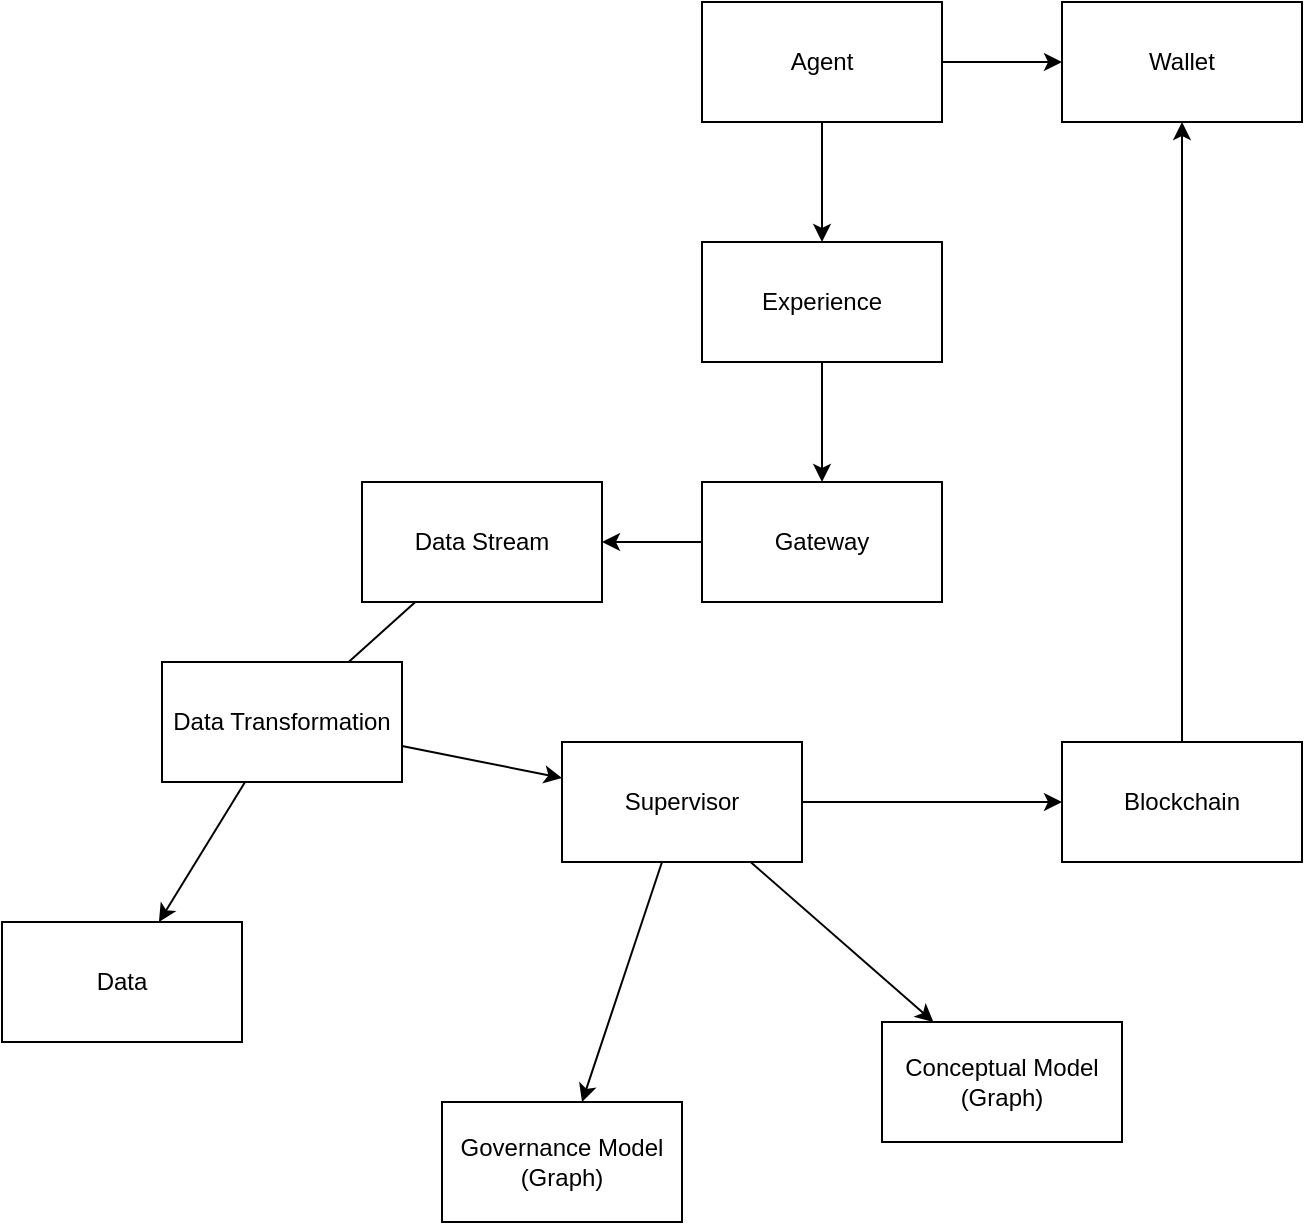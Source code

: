 <mxfile version="15.2.7" type="device"><diagram name="Page-1" id="c9db0220-8083-56f3-ca83-edcdcd058819"><mxGraphModel dx="1278" dy="1136" grid="1" gridSize="10" guides="1" tooltips="1" connect="1" arrows="1" fold="1" page="1" pageScale="1.5" pageWidth="826" pageHeight="1169" background="#ffffff" math="0" shadow="0"><root><mxCell id="0" style=";html=1;"/><mxCell id="1" style=";html=1;" parent="0"/><mxCell id="lwSVbqI05-tC0gPzz0jT-6" style="rounded=0;orthogonalLoop=1;jettySize=auto;html=1;" edge="1" parent="1" source="lwSVbqI05-tC0gPzz0jT-1" target="lwSVbqI05-tC0gPzz0jT-5"><mxGeometry relative="1" as="geometry"/></mxCell><mxCell id="lwSVbqI05-tC0gPzz0jT-1" value="Experience" style="rounded=0;whiteSpace=wrap;html=1;" vertex="1" parent="1"><mxGeometry x="450" y="240" width="120" height="60" as="geometry"/></mxCell><mxCell id="lwSVbqI05-tC0gPzz0jT-2" value="Conceptual Model&lt;br&gt;(Graph)" style="rounded=0;whiteSpace=wrap;html=1;" vertex="1" parent="1"><mxGeometry x="540" y="630" width="120" height="60" as="geometry"/></mxCell><mxCell id="lwSVbqI05-tC0gPzz0jT-3" value="Governance Model&lt;br&gt;(Graph)" style="rounded=0;whiteSpace=wrap;html=1;" vertex="1" parent="1"><mxGeometry x="320" y="670" width="120" height="60" as="geometry"/></mxCell><mxCell id="lwSVbqI05-tC0gPzz0jT-10" style="rounded=0;orthogonalLoop=1;jettySize=auto;html=1;" edge="1" parent="1" source="lwSVbqI05-tC0gPzz0jT-5" target="lwSVbqI05-tC0gPzz0jT-8"><mxGeometry relative="1" as="geometry"/></mxCell><mxCell id="lwSVbqI05-tC0gPzz0jT-5" value="Gateway" style="rounded=0;whiteSpace=wrap;html=1;" vertex="1" parent="1"><mxGeometry x="450" y="360" width="120" height="60" as="geometry"/></mxCell><mxCell id="lwSVbqI05-tC0gPzz0jT-15" style="edgeStyle=none;rounded=0;orthogonalLoop=1;jettySize=auto;html=1;startArrow=none;" edge="1" parent="1" source="lwSVbqI05-tC0gPzz0jT-17" target="lwSVbqI05-tC0gPzz0jT-14"><mxGeometry relative="1" as="geometry"/></mxCell><mxCell id="lwSVbqI05-tC0gPzz0jT-8" value="Data Stream" style="rounded=0;whiteSpace=wrap;html=1;" vertex="1" parent="1"><mxGeometry x="280" y="360" width="120" height="60" as="geometry"/></mxCell><mxCell id="lwSVbqI05-tC0gPzz0jT-28" style="edgeStyle=none;rounded=0;orthogonalLoop=1;jettySize=auto;html=1;" edge="1" parent="1" source="lwSVbqI05-tC0gPzz0jT-9" target="lwSVbqI05-tC0gPzz0jT-27"><mxGeometry relative="1" as="geometry"/></mxCell><mxCell id="lwSVbqI05-tC0gPzz0jT-9" value="Blockchain" style="rounded=0;whiteSpace=wrap;html=1;" vertex="1" parent="1"><mxGeometry x="630" y="490" width="120" height="60" as="geometry"/></mxCell><mxCell id="lwSVbqI05-tC0gPzz0jT-14" value="Data" style="rounded=0;whiteSpace=wrap;html=1;" vertex="1" parent="1"><mxGeometry x="100" y="580" width="120" height="60" as="geometry"/></mxCell><mxCell id="lwSVbqI05-tC0gPzz0jT-21" style="edgeStyle=none;rounded=0;orthogonalLoop=1;jettySize=auto;html=1;" edge="1" parent="1" source="lwSVbqI05-tC0gPzz0jT-17" target="lwSVbqI05-tC0gPzz0jT-20"><mxGeometry relative="1" as="geometry"/></mxCell><mxCell id="lwSVbqI05-tC0gPzz0jT-17" value="Data Transformation" style="rounded=0;whiteSpace=wrap;html=1;" vertex="1" parent="1"><mxGeometry x="180" y="450" width="120" height="60" as="geometry"/></mxCell><mxCell id="lwSVbqI05-tC0gPzz0jT-19" value="" style="edgeStyle=none;rounded=0;orthogonalLoop=1;jettySize=auto;html=1;endArrow=none;" edge="1" parent="1" source="lwSVbqI05-tC0gPzz0jT-8" target="lwSVbqI05-tC0gPzz0jT-17"><mxGeometry relative="1" as="geometry"><mxPoint x="330.87" y="420" as="sourcePoint"/><mxPoint x="279.13" y="590" as="targetPoint"/></mxGeometry></mxCell><mxCell id="lwSVbqI05-tC0gPzz0jT-22" style="edgeStyle=none;rounded=0;orthogonalLoop=1;jettySize=auto;html=1;" edge="1" parent="1" source="lwSVbqI05-tC0gPzz0jT-20" target="lwSVbqI05-tC0gPzz0jT-3"><mxGeometry relative="1" as="geometry"/></mxCell><mxCell id="lwSVbqI05-tC0gPzz0jT-23" style="edgeStyle=none;rounded=0;orthogonalLoop=1;jettySize=auto;html=1;" edge="1" parent="1" source="lwSVbqI05-tC0gPzz0jT-20" target="lwSVbqI05-tC0gPzz0jT-2"><mxGeometry relative="1" as="geometry"/></mxCell><mxCell id="lwSVbqI05-tC0gPzz0jT-24" style="edgeStyle=none;rounded=0;orthogonalLoop=1;jettySize=auto;html=1;" edge="1" parent="1" source="lwSVbqI05-tC0gPzz0jT-20" target="lwSVbqI05-tC0gPzz0jT-9"><mxGeometry relative="1" as="geometry"/></mxCell><mxCell id="lwSVbqI05-tC0gPzz0jT-20" value="Supervisor" style="rounded=0;whiteSpace=wrap;html=1;" vertex="1" parent="1"><mxGeometry x="380" y="490" width="120" height="60" as="geometry"/></mxCell><mxCell id="lwSVbqI05-tC0gPzz0jT-26" style="edgeStyle=none;rounded=0;orthogonalLoop=1;jettySize=auto;html=1;" edge="1" parent="1" source="lwSVbqI05-tC0gPzz0jT-25" target="lwSVbqI05-tC0gPzz0jT-1"><mxGeometry relative="1" as="geometry"/></mxCell><mxCell id="lwSVbqI05-tC0gPzz0jT-29" style="edgeStyle=none;rounded=0;orthogonalLoop=1;jettySize=auto;html=1;" edge="1" parent="1" source="lwSVbqI05-tC0gPzz0jT-25" target="lwSVbqI05-tC0gPzz0jT-27"><mxGeometry relative="1" as="geometry"/></mxCell><mxCell id="lwSVbqI05-tC0gPzz0jT-25" value="Agent" style="rounded=0;whiteSpace=wrap;html=1;" vertex="1" parent="1"><mxGeometry x="450" y="120" width="120" height="60" as="geometry"/></mxCell><mxCell id="lwSVbqI05-tC0gPzz0jT-27" value="Wallet" style="rounded=0;whiteSpace=wrap;html=1;" vertex="1" parent="1"><mxGeometry x="630" y="120" width="120" height="60" as="geometry"/></mxCell></root></mxGraphModel></diagram></mxfile>